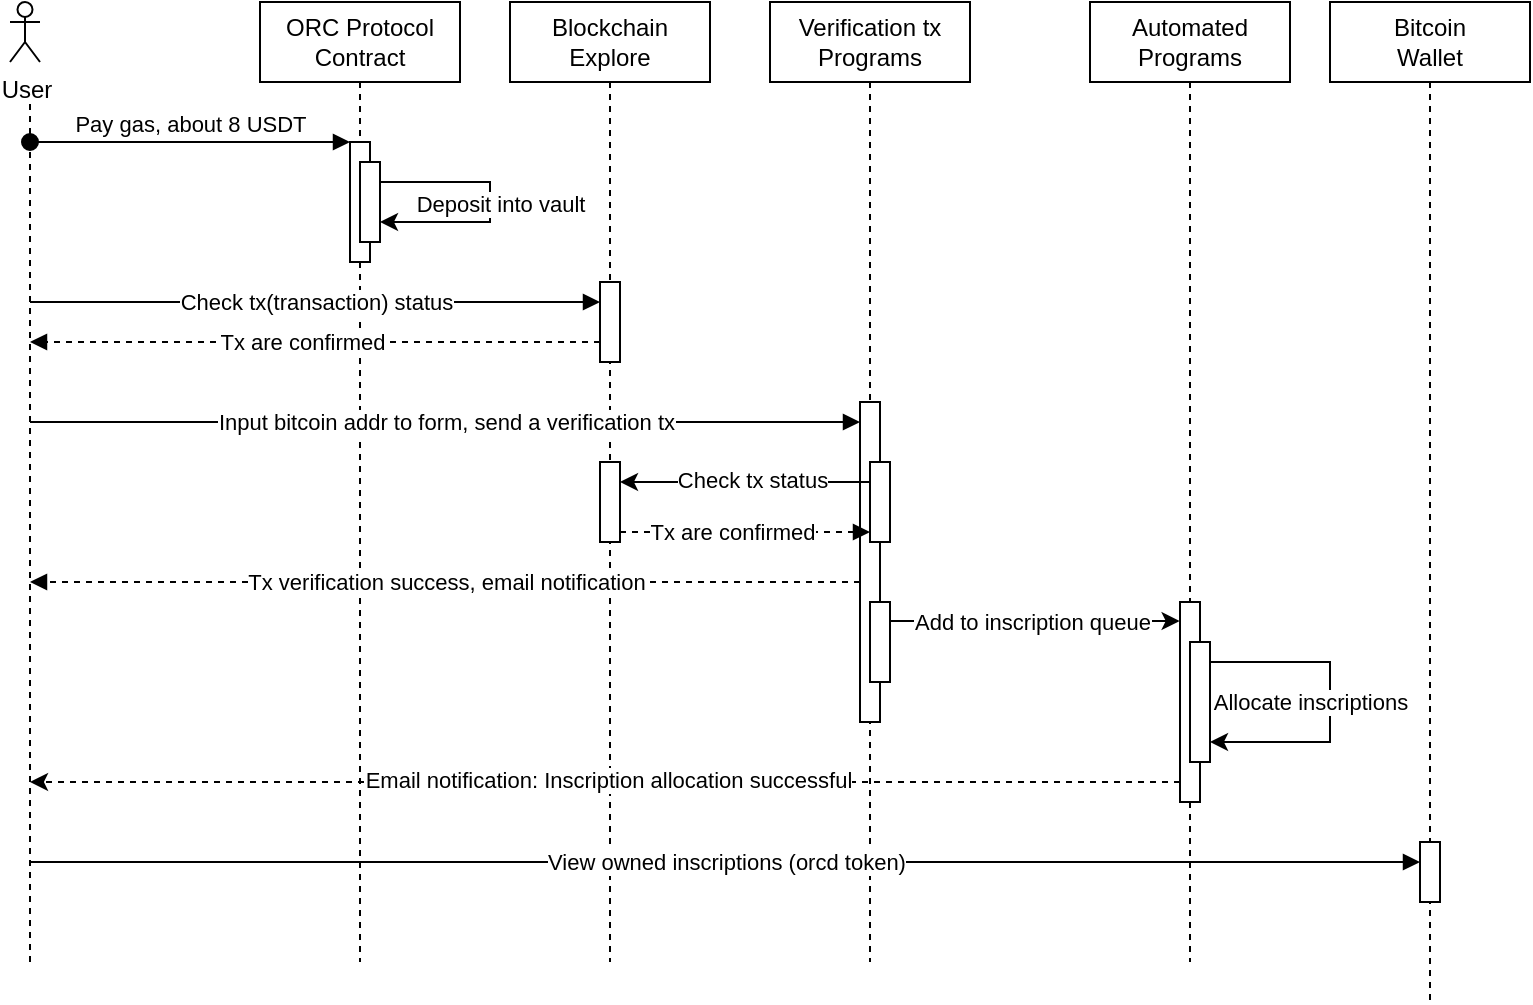 <mxfile version="21.3.2" type="github">
  <diagram name="Page-1" id="2YBvvXClWsGukQMizWep">
    <mxGraphModel dx="343" dy="189" grid="1" gridSize="10" guides="1" tooltips="1" connect="1" arrows="1" fold="1" page="1" pageScale="1" pageWidth="850" pageHeight="1100" math="0" shadow="0">
      <root>
        <mxCell id="0" />
        <mxCell id="1" parent="0" />
        <mxCell id="aM9ryv3xv72pqoxQDRHE-1" value="ORC Protocol&lt;br&gt;Contract" style="shape=umlLifeline;perimeter=lifelinePerimeter;whiteSpace=wrap;html=1;container=0;dropTarget=0;collapsible=0;recursiveResize=0;outlineConnect=0;portConstraint=eastwest;newEdgeStyle={&quot;edgeStyle&quot;:&quot;elbowEdgeStyle&quot;,&quot;elbow&quot;:&quot;vertical&quot;,&quot;curved&quot;:0,&quot;rounded&quot;:0};" parent="1" vertex="1">
          <mxGeometry x="305" y="40" width="100" height="480" as="geometry" />
        </mxCell>
        <mxCell id="aM9ryv3xv72pqoxQDRHE-2" value="" style="html=1;points=[];perimeter=orthogonalPerimeter;outlineConnect=0;targetShapes=umlLifeline;portConstraint=eastwest;newEdgeStyle={&quot;edgeStyle&quot;:&quot;elbowEdgeStyle&quot;,&quot;elbow&quot;:&quot;vertical&quot;,&quot;curved&quot;:0,&quot;rounded&quot;:0};" parent="aM9ryv3xv72pqoxQDRHE-1" vertex="1">
          <mxGeometry x="45" y="70" width="10" height="60" as="geometry" />
        </mxCell>
        <mxCell id="aM9ryv3xv72pqoxQDRHE-3" value="Pay gas, about 8 USDT" style="html=1;verticalAlign=bottom;startArrow=oval;endArrow=block;startSize=8;edgeStyle=elbowEdgeStyle;elbow=vertical;curved=0;rounded=0;" parent="aM9ryv3xv72pqoxQDRHE-1" target="aM9ryv3xv72pqoxQDRHE-2" edge="1">
          <mxGeometry relative="1" as="geometry">
            <mxPoint x="-115" y="70" as="sourcePoint" />
          </mxGeometry>
        </mxCell>
        <mxCell id="aM9ryv3xv72pqoxQDRHE-4" value="" style="html=1;points=[];perimeter=orthogonalPerimeter;outlineConnect=0;targetShapes=umlLifeline;portConstraint=eastwest;newEdgeStyle={&quot;edgeStyle&quot;:&quot;elbowEdgeStyle&quot;,&quot;elbow&quot;:&quot;vertical&quot;,&quot;curved&quot;:0,&quot;rounded&quot;:0};" parent="aM9ryv3xv72pqoxQDRHE-1" vertex="1">
          <mxGeometry x="50" y="80" width="10" height="40" as="geometry" />
        </mxCell>
        <mxCell id="1U8vfC9J4nU1YjwcskP8-6" value="" style="edgeStyle=elbowEdgeStyle;rounded=0;orthogonalLoop=1;jettySize=auto;html=1;elbow=vertical;curved=0;" parent="aM9ryv3xv72pqoxQDRHE-1" source="aM9ryv3xv72pqoxQDRHE-4" target="aM9ryv3xv72pqoxQDRHE-4" edge="1">
          <mxGeometry relative="1" as="geometry">
            <Array as="points">
              <mxPoint x="115" y="100" />
            </Array>
          </mxGeometry>
        </mxCell>
        <mxCell id="1U8vfC9J4nU1YjwcskP8-7" value="Deposit into vault" style="edgeLabel;html=1;align=center;verticalAlign=middle;resizable=0;points=[];" parent="1U8vfC9J4nU1YjwcskP8-6" vertex="1" connectable="0">
          <mxGeometry x="0.024" relative="1" as="geometry">
            <mxPoint x="5" y="-1" as="offset" />
          </mxGeometry>
        </mxCell>
        <mxCell id="aM9ryv3xv72pqoxQDRHE-5" value="Verification tx Programs" style="shape=umlLifeline;perimeter=lifelinePerimeter;whiteSpace=wrap;html=1;container=0;dropTarget=0;collapsible=0;recursiveResize=0;outlineConnect=0;portConstraint=eastwest;newEdgeStyle={&quot;edgeStyle&quot;:&quot;elbowEdgeStyle&quot;,&quot;elbow&quot;:&quot;vertical&quot;,&quot;curved&quot;:0,&quot;rounded&quot;:0};" parent="1" vertex="1">
          <mxGeometry x="560" y="40" width="100" height="480" as="geometry" />
        </mxCell>
        <mxCell id="aM9ryv3xv72pqoxQDRHE-6" value="" style="html=1;points=[];perimeter=orthogonalPerimeter;outlineConnect=0;targetShapes=umlLifeline;portConstraint=eastwest;newEdgeStyle={&quot;edgeStyle&quot;:&quot;elbowEdgeStyle&quot;,&quot;elbow&quot;:&quot;vertical&quot;,&quot;curved&quot;:0,&quot;rounded&quot;:0};" parent="aM9ryv3xv72pqoxQDRHE-5" vertex="1">
          <mxGeometry x="45" y="200" width="10" height="160" as="geometry" />
        </mxCell>
        <mxCell id="1U8vfC9J4nU1YjwcskP8-18" value="" style="html=1;points=[];perimeter=orthogonalPerimeter;outlineConnect=0;targetShapes=umlLifeline;portConstraint=eastwest;newEdgeStyle={&quot;edgeStyle&quot;:&quot;elbowEdgeStyle&quot;,&quot;elbow&quot;:&quot;vertical&quot;,&quot;curved&quot;:0,&quot;rounded&quot;:0};" parent="aM9ryv3xv72pqoxQDRHE-5" vertex="1">
          <mxGeometry x="50" y="230" width="10" height="40" as="geometry" />
        </mxCell>
        <mxCell id="1U8vfC9J4nU1YjwcskP8-22" value="" style="html=1;points=[];perimeter=orthogonalPerimeter;outlineConnect=0;targetShapes=umlLifeline;portConstraint=eastwest;newEdgeStyle={&quot;edgeStyle&quot;:&quot;elbowEdgeStyle&quot;,&quot;elbow&quot;:&quot;vertical&quot;,&quot;curved&quot;:0,&quot;rounded&quot;:0};" parent="aM9ryv3xv72pqoxQDRHE-5" vertex="1">
          <mxGeometry x="50" y="300" width="10" height="40" as="geometry" />
        </mxCell>
        <mxCell id="1U8vfC9J4nU1YjwcskP8-1" value="User" style="shape=umlActor;verticalLabelPosition=bottom;verticalAlign=top;html=1;outlineConnect=0;" parent="1" vertex="1">
          <mxGeometry x="180" y="40" width="15" height="30" as="geometry" />
        </mxCell>
        <mxCell id="1U8vfC9J4nU1YjwcskP8-2" value="Automated Programs" style="shape=umlLifeline;perimeter=lifelinePerimeter;whiteSpace=wrap;html=1;container=0;dropTarget=0;collapsible=0;recursiveResize=0;outlineConnect=0;portConstraint=eastwest;newEdgeStyle={&quot;edgeStyle&quot;:&quot;elbowEdgeStyle&quot;,&quot;elbow&quot;:&quot;vertical&quot;,&quot;curved&quot;:0,&quot;rounded&quot;:0};" parent="1" vertex="1">
          <mxGeometry x="720" y="40" width="100" height="480" as="geometry" />
        </mxCell>
        <mxCell id="1U8vfC9J4nU1YjwcskP8-4" value="" style="endArrow=none;dashed=1;html=1;rounded=0;" parent="1" edge="1">
          <mxGeometry width="50" height="50" relative="1" as="geometry">
            <mxPoint x="190" y="520" as="sourcePoint" />
            <mxPoint x="190" y="90" as="targetPoint" />
          </mxGeometry>
        </mxCell>
        <mxCell id="1U8vfC9J4nU1YjwcskP8-8" value="Blockchain&lt;br&gt;Explore" style="shape=umlLifeline;perimeter=lifelinePerimeter;whiteSpace=wrap;html=1;container=0;dropTarget=0;collapsible=0;recursiveResize=0;outlineConnect=0;portConstraint=eastwest;newEdgeStyle={&quot;edgeStyle&quot;:&quot;elbowEdgeStyle&quot;,&quot;elbow&quot;:&quot;vertical&quot;,&quot;curved&quot;:0,&quot;rounded&quot;:0};" parent="1" vertex="1">
          <mxGeometry x="430" y="40" width="100" height="480" as="geometry" />
        </mxCell>
        <mxCell id="1U8vfC9J4nU1YjwcskP8-9" value="" style="html=1;points=[];perimeter=orthogonalPerimeter;outlineConnect=0;targetShapes=umlLifeline;portConstraint=eastwest;newEdgeStyle={&quot;edgeStyle&quot;:&quot;elbowEdgeStyle&quot;,&quot;elbow&quot;:&quot;vertical&quot;,&quot;curved&quot;:0,&quot;rounded&quot;:0};" parent="1U8vfC9J4nU1YjwcskP8-8" vertex="1">
          <mxGeometry x="45" y="140" width="10" height="40" as="geometry" />
        </mxCell>
        <mxCell id="1U8vfC9J4nU1YjwcskP8-19" value="" style="html=1;points=[];perimeter=orthogonalPerimeter;outlineConnect=0;targetShapes=umlLifeline;portConstraint=eastwest;newEdgeStyle={&quot;edgeStyle&quot;:&quot;elbowEdgeStyle&quot;,&quot;elbow&quot;:&quot;vertical&quot;,&quot;curved&quot;:0,&quot;rounded&quot;:0};" parent="1U8vfC9J4nU1YjwcskP8-8" vertex="1">
          <mxGeometry x="45" y="230" width="10" height="40" as="geometry" />
        </mxCell>
        <mxCell id="1U8vfC9J4nU1YjwcskP8-10" value="" style="endArrow=block;html=1;rounded=0;endFill=1;" parent="1" target="1U8vfC9J4nU1YjwcskP8-9" edge="1">
          <mxGeometry width="50" height="50" relative="1" as="geometry">
            <mxPoint x="190" y="190" as="sourcePoint" />
            <mxPoint x="470" y="190" as="targetPoint" />
          </mxGeometry>
        </mxCell>
        <mxCell id="1U8vfC9J4nU1YjwcskP8-11" value="Check tx(transaction) status" style="edgeLabel;html=1;align=center;verticalAlign=middle;resizable=0;points=[];" parent="1U8vfC9J4nU1YjwcskP8-10" vertex="1" connectable="0">
          <mxGeometry relative="1" as="geometry">
            <mxPoint as="offset" />
          </mxGeometry>
        </mxCell>
        <mxCell id="1U8vfC9J4nU1YjwcskP8-12" value="" style="endArrow=block;html=1;rounded=0;endFill=1;dashed=1;" parent="1" edge="1">
          <mxGeometry width="50" height="50" relative="1" as="geometry">
            <mxPoint x="485" y="305" as="sourcePoint" />
            <mxPoint x="610" y="305" as="targetPoint" />
          </mxGeometry>
        </mxCell>
        <mxCell id="1U8vfC9J4nU1YjwcskP8-13" value="Tx are confirmed" style="edgeLabel;html=1;align=center;verticalAlign=middle;resizable=0;points=[];" parent="1U8vfC9J4nU1YjwcskP8-12" vertex="1" connectable="0">
          <mxGeometry relative="1" as="geometry">
            <mxPoint x="-7" as="offset" />
          </mxGeometry>
        </mxCell>
        <mxCell id="1U8vfC9J4nU1YjwcskP8-14" value="" style="endArrow=block;html=1;rounded=0;endFill=1;" parent="1" target="aM9ryv3xv72pqoxQDRHE-6" edge="1">
          <mxGeometry width="50" height="50" relative="1" as="geometry">
            <mxPoint x="190" y="250" as="sourcePoint" />
            <mxPoint x="600" y="250" as="targetPoint" />
          </mxGeometry>
        </mxCell>
        <mxCell id="1U8vfC9J4nU1YjwcskP8-15" value="Input bitcoin addr to form, send a verification tx" style="edgeLabel;html=1;align=center;verticalAlign=middle;resizable=0;points=[];" parent="1U8vfC9J4nU1YjwcskP8-14" vertex="1" connectable="0">
          <mxGeometry relative="1" as="geometry">
            <mxPoint as="offset" />
          </mxGeometry>
        </mxCell>
        <mxCell id="1U8vfC9J4nU1YjwcskP8-16" value="" style="endArrow=block;html=1;rounded=0;endFill=1;dashed=1;" parent="1" source="aM9ryv3xv72pqoxQDRHE-6" edge="1">
          <mxGeometry width="50" height="50" relative="1" as="geometry">
            <mxPoint x="485" y="220" as="sourcePoint" />
            <mxPoint x="190" y="330" as="targetPoint" />
          </mxGeometry>
        </mxCell>
        <mxCell id="1U8vfC9J4nU1YjwcskP8-17" value="Tx verification success, email notification" style="edgeLabel;html=1;align=center;verticalAlign=middle;resizable=0;points=[];" parent="1U8vfC9J4nU1YjwcskP8-16" vertex="1" connectable="0">
          <mxGeometry relative="1" as="geometry">
            <mxPoint as="offset" />
          </mxGeometry>
        </mxCell>
        <mxCell id="1U8vfC9J4nU1YjwcskP8-20" value="" style="edgeStyle=elbowEdgeStyle;rounded=0;orthogonalLoop=1;jettySize=auto;html=1;elbow=vertical;curved=0;" parent="1" source="1U8vfC9J4nU1YjwcskP8-18" target="1U8vfC9J4nU1YjwcskP8-19" edge="1">
          <mxGeometry relative="1" as="geometry">
            <mxPoint x="530" y="210" as="sourcePoint" />
            <mxPoint x="530" y="230" as="targetPoint" />
            <Array as="points">
              <mxPoint x="490" y="280" />
              <mxPoint x="585" y="220" />
            </Array>
          </mxGeometry>
        </mxCell>
        <mxCell id="1U8vfC9J4nU1YjwcskP8-21" value="Check tx status" style="edgeLabel;html=1;align=center;verticalAlign=middle;resizable=0;points=[];" parent="1U8vfC9J4nU1YjwcskP8-20" vertex="1" connectable="0">
          <mxGeometry x="0.024" relative="1" as="geometry">
            <mxPoint x="5" y="-1" as="offset" />
          </mxGeometry>
        </mxCell>
        <mxCell id="1U8vfC9J4nU1YjwcskP8-25" style="edgeStyle=elbowEdgeStyle;rounded=0;orthogonalLoop=1;jettySize=auto;html=1;elbow=vertical;curved=0;entryX=-0.018;entryY=0.097;entryDx=0;entryDy=0;entryPerimeter=0;" parent="1" source="1U8vfC9J4nU1YjwcskP8-22" target="1U8vfC9J4nU1YjwcskP8-3" edge="1">
          <mxGeometry relative="1" as="geometry">
            <mxPoint x="740" y="350" as="targetPoint" />
          </mxGeometry>
        </mxCell>
        <mxCell id="1U8vfC9J4nU1YjwcskP8-26" value="Add to inscription queue" style="edgeLabel;html=1;align=center;verticalAlign=middle;resizable=0;points=[];" parent="1U8vfC9J4nU1YjwcskP8-25" vertex="1" connectable="0">
          <mxGeometry relative="1" as="geometry">
            <mxPoint x="-2" as="offset" />
          </mxGeometry>
        </mxCell>
        <mxCell id="1U8vfC9J4nU1YjwcskP8-32" style="edgeStyle=elbowEdgeStyle;rounded=0;orthogonalLoop=1;jettySize=auto;html=1;elbow=vertical;curved=0;dashed=1;" parent="1" source="1U8vfC9J4nU1YjwcskP8-3" edge="1">
          <mxGeometry relative="1" as="geometry">
            <mxPoint x="190" y="430" as="targetPoint" />
            <Array as="points">
              <mxPoint x="670" y="430" />
            </Array>
          </mxGeometry>
        </mxCell>
        <mxCell id="1U8vfC9J4nU1YjwcskP8-33" value="Email notification: Inscription allocation successful" style="edgeLabel;html=1;align=center;verticalAlign=middle;resizable=0;points=[];" parent="1U8vfC9J4nU1YjwcskP8-32" vertex="1" connectable="0">
          <mxGeometry x="-0.004" y="-1" relative="1" as="geometry">
            <mxPoint as="offset" />
          </mxGeometry>
        </mxCell>
        <mxCell id="1U8vfC9J4nU1YjwcskP8-3" value="" style="html=1;points=[];perimeter=orthogonalPerimeter;outlineConnect=0;targetShapes=umlLifeline;portConstraint=eastwest;newEdgeStyle={&quot;edgeStyle&quot;:&quot;elbowEdgeStyle&quot;,&quot;elbow&quot;:&quot;vertical&quot;,&quot;curved&quot;:0,&quot;rounded&quot;:0};" parent="1" vertex="1">
          <mxGeometry x="765" y="340" width="10" height="100" as="geometry" />
        </mxCell>
        <mxCell id="1U8vfC9J4nU1YjwcskP8-27" value="" style="html=1;points=[];perimeter=orthogonalPerimeter;outlineConnect=0;targetShapes=umlLifeline;portConstraint=eastwest;newEdgeStyle={&quot;edgeStyle&quot;:&quot;elbowEdgeStyle&quot;,&quot;elbow&quot;:&quot;vertical&quot;,&quot;curved&quot;:0,&quot;rounded&quot;:0};" parent="1" vertex="1">
          <mxGeometry x="770" y="360" width="10" height="60" as="geometry" />
        </mxCell>
        <mxCell id="1U8vfC9J4nU1YjwcskP8-30" value="" style="endArrow=classic;html=1;rounded=0;" parent="1" source="1U8vfC9J4nU1YjwcskP8-27" target="1U8vfC9J4nU1YjwcskP8-27" edge="1">
          <mxGeometry width="50" height="50" relative="1" as="geometry">
            <mxPoint x="810" y="370" as="sourcePoint" />
            <mxPoint x="860" y="320" as="targetPoint" />
            <Array as="points">
              <mxPoint x="840" y="370" />
              <mxPoint x="840" y="390" />
              <mxPoint x="840" y="410" />
            </Array>
          </mxGeometry>
        </mxCell>
        <mxCell id="1U8vfC9J4nU1YjwcskP8-31" value="Allocate inscriptions" style="edgeLabel;html=1;align=center;verticalAlign=middle;resizable=0;points=[];" parent="1U8vfC9J4nU1YjwcskP8-30" vertex="1" connectable="0">
          <mxGeometry x="0.05" relative="1" as="geometry">
            <mxPoint x="-10" y="-4" as="offset" />
          </mxGeometry>
        </mxCell>
        <mxCell id="1U8vfC9J4nU1YjwcskP8-34" value="" style="endArrow=block;html=1;rounded=0;endFill=1;dashed=1;" parent="1" source="1U8vfC9J4nU1YjwcskP8-9" edge="1">
          <mxGeometry width="50" height="50" relative="1" as="geometry">
            <mxPoint x="495" y="315" as="sourcePoint" />
            <mxPoint x="190" y="210" as="targetPoint" />
          </mxGeometry>
        </mxCell>
        <mxCell id="1U8vfC9J4nU1YjwcskP8-35" value="Tx are confirmed" style="edgeLabel;html=1;align=center;verticalAlign=middle;resizable=0;points=[];" parent="1U8vfC9J4nU1YjwcskP8-34" vertex="1" connectable="0">
          <mxGeometry relative="1" as="geometry">
            <mxPoint x="-7" as="offset" />
          </mxGeometry>
        </mxCell>
        <mxCell id="1U8vfC9J4nU1YjwcskP8-36" value="Bitcoin&lt;br&gt;Wallet" style="shape=umlLifeline;perimeter=lifelinePerimeter;whiteSpace=wrap;html=1;container=0;dropTarget=0;collapsible=0;recursiveResize=0;outlineConnect=0;portConstraint=eastwest;newEdgeStyle={&quot;edgeStyle&quot;:&quot;elbowEdgeStyle&quot;,&quot;elbow&quot;:&quot;vertical&quot;,&quot;curved&quot;:0,&quot;rounded&quot;:0};" parent="1" vertex="1">
          <mxGeometry x="840" y="40" width="100" height="500" as="geometry" />
        </mxCell>
        <mxCell id="1U8vfC9J4nU1YjwcskP8-39" value="" style="html=1;points=[];perimeter=orthogonalPerimeter;outlineConnect=0;targetShapes=umlLifeline;portConstraint=eastwest;newEdgeStyle={&quot;edgeStyle&quot;:&quot;elbowEdgeStyle&quot;,&quot;elbow&quot;:&quot;vertical&quot;,&quot;curved&quot;:0,&quot;rounded&quot;:0};" parent="1U8vfC9J4nU1YjwcskP8-36" vertex="1">
          <mxGeometry x="45" y="420" width="10" height="30" as="geometry" />
        </mxCell>
        <mxCell id="1U8vfC9J4nU1YjwcskP8-37" value="" style="endArrow=block;html=1;rounded=0;endFill=1;" parent="1" target="1U8vfC9J4nU1YjwcskP8-39" edge="1">
          <mxGeometry width="50" height="50" relative="1" as="geometry">
            <mxPoint x="190" y="470" as="sourcePoint" />
            <mxPoint x="920" y="470" as="targetPoint" />
          </mxGeometry>
        </mxCell>
        <mxCell id="1U8vfC9J4nU1YjwcskP8-38" value="View owned inscriptions (orcd token)" style="edgeLabel;html=1;align=center;verticalAlign=middle;resizable=0;points=[];" parent="1U8vfC9J4nU1YjwcskP8-37" vertex="1" connectable="0">
          <mxGeometry relative="1" as="geometry">
            <mxPoint as="offset" />
          </mxGeometry>
        </mxCell>
      </root>
    </mxGraphModel>
  </diagram>
</mxfile>
